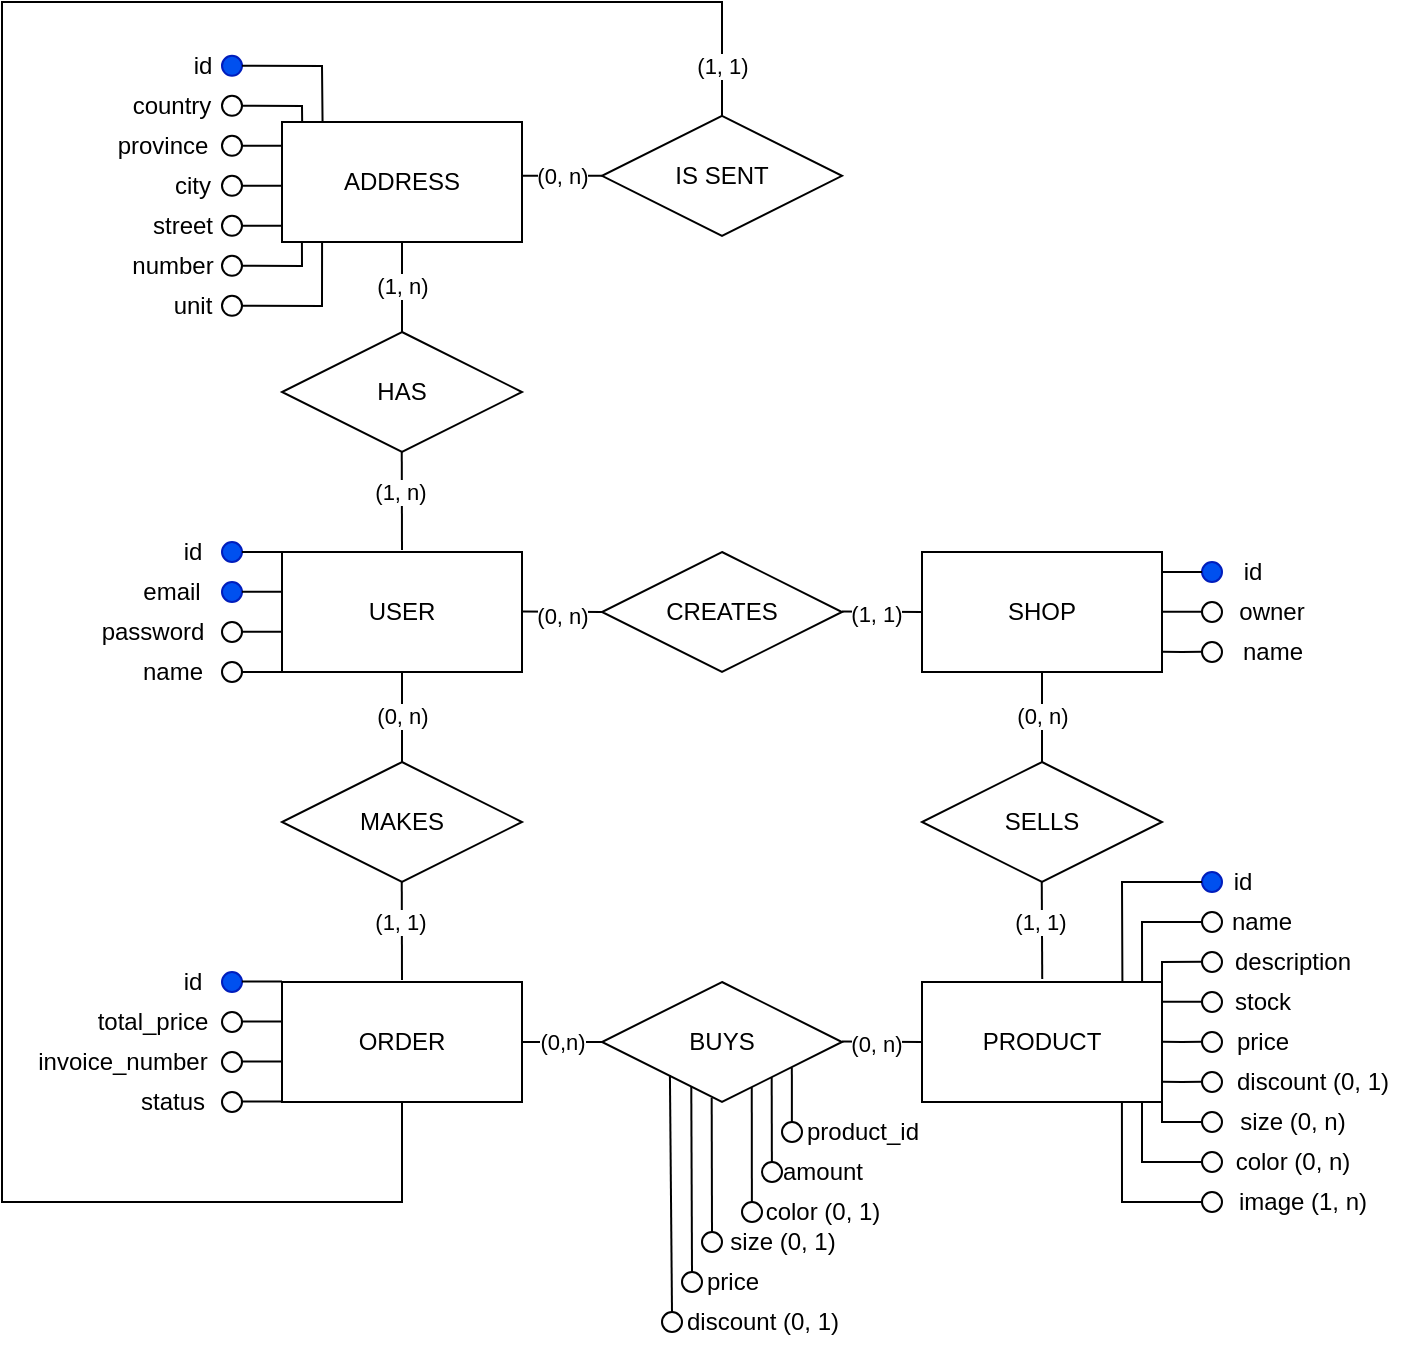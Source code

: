 <mxfile version="26.0.11">
  <diagram name="Página-1" id="6_REZfdzY3oVV9gN_PCt">
    <mxGraphModel dx="791" dy="2024" grid="1" gridSize="10" guides="1" tooltips="1" connect="1" arrows="1" fold="1" page="1" pageScale="1" pageWidth="1169" pageHeight="827" math="0" shadow="0">
      <root>
        <mxCell id="0" />
        <mxCell id="1" parent="0" />
        <mxCell id="5UwkUlyVJq9PyRfIacwS-1" value="USER" style="rounded=0;whiteSpace=wrap;html=1;" vertex="1" parent="1">
          <mxGeometry x="200" y="115" width="120" height="60" as="geometry" />
        </mxCell>
        <mxCell id="5UwkUlyVJq9PyRfIacwS-2" value="PRODUCT" style="rounded=0;whiteSpace=wrap;html=1;" vertex="1" parent="1">
          <mxGeometry x="520" y="330" width="120" height="60" as="geometry" />
        </mxCell>
        <mxCell id="5UwkUlyVJq9PyRfIacwS-3" value="SHOP" style="rounded=0;whiteSpace=wrap;html=1;" vertex="1" parent="1">
          <mxGeometry x="520" y="115" width="120" height="60" as="geometry" />
        </mxCell>
        <mxCell id="5UwkUlyVJq9PyRfIacwS-4" value="" style="ellipse;whiteSpace=wrap;html=1;aspect=fixed;fillColor=#0050ef;fontColor=#ffffff;strokeColor=#001DBC;" vertex="1" parent="1">
          <mxGeometry x="170" y="110" width="10" height="10" as="geometry" />
        </mxCell>
        <mxCell id="5UwkUlyVJq9PyRfIacwS-5" value="" style="ellipse;whiteSpace=wrap;html=1;aspect=fixed;fillColor=#0050ef;fontColor=#ffffff;strokeColor=#001DBC;" vertex="1" parent="1">
          <mxGeometry x="170" y="130" width="10" height="10" as="geometry" />
        </mxCell>
        <mxCell id="5UwkUlyVJq9PyRfIacwS-6" value="" style="ellipse;whiteSpace=wrap;html=1;aspect=fixed;" vertex="1" parent="1">
          <mxGeometry x="170" y="150" width="10" height="10" as="geometry" />
        </mxCell>
        <mxCell id="5UwkUlyVJq9PyRfIacwS-7" value="" style="ellipse;whiteSpace=wrap;html=1;aspect=fixed;" vertex="1" parent="1">
          <mxGeometry x="170" y="170" width="10" height="10" as="geometry" />
        </mxCell>
        <mxCell id="5UwkUlyVJq9PyRfIacwS-8" value="id" style="text;html=1;align=center;verticalAlign=middle;resizable=0;points=[];autosize=1;strokeColor=none;fillColor=none;" vertex="1" parent="1">
          <mxGeometry x="140" y="100" width="30" height="30" as="geometry" />
        </mxCell>
        <mxCell id="5UwkUlyVJq9PyRfIacwS-9" value="email" style="text;strokeColor=none;align=center;fillColor=none;html=1;verticalAlign=middle;whiteSpace=wrap;rounded=0;" vertex="1" parent="1">
          <mxGeometry x="115" y="120" width="60" height="30" as="geometry" />
        </mxCell>
        <mxCell id="5UwkUlyVJq9PyRfIacwS-10" value="password" style="text;html=1;align=center;verticalAlign=middle;resizable=0;points=[];autosize=1;strokeColor=none;fillColor=none;" vertex="1" parent="1">
          <mxGeometry x="100" y="140" width="70" height="30" as="geometry" />
        </mxCell>
        <mxCell id="5UwkUlyVJq9PyRfIacwS-12" value="name" style="text;html=1;align=center;verticalAlign=middle;resizable=0;points=[];autosize=1;strokeColor=none;fillColor=none;" vertex="1" parent="1">
          <mxGeometry x="120" y="160" width="50" height="30" as="geometry" />
        </mxCell>
        <mxCell id="5UwkUlyVJq9PyRfIacwS-13" value="" style="endArrow=none;html=1;rounded=0;entryX=0;entryY=0;entryDx=0;entryDy=0;exitX=1;exitY=0.5;exitDx=0;exitDy=0;" edge="1" parent="1" source="5UwkUlyVJq9PyRfIacwS-4" target="5UwkUlyVJq9PyRfIacwS-1">
          <mxGeometry width="50" height="50" relative="1" as="geometry">
            <mxPoint x="280" y="175" as="sourcePoint" />
            <mxPoint x="330" y="125" as="targetPoint" />
          </mxGeometry>
        </mxCell>
        <mxCell id="5UwkUlyVJq9PyRfIacwS-14" value="" style="endArrow=none;html=1;rounded=0;entryX=0;entryY=0;entryDx=0;entryDy=0;exitX=1;exitY=0.5;exitDx=0;exitDy=0;" edge="1" parent="1">
          <mxGeometry width="50" height="50" relative="1" as="geometry">
            <mxPoint x="180" y="134.93" as="sourcePoint" />
            <mxPoint x="200" y="134.93" as="targetPoint" />
          </mxGeometry>
        </mxCell>
        <mxCell id="5UwkUlyVJq9PyRfIacwS-15" value="" style="endArrow=none;html=1;rounded=0;entryX=0;entryY=0;entryDx=0;entryDy=0;exitX=1;exitY=0.5;exitDx=0;exitDy=0;" edge="1" parent="1">
          <mxGeometry width="50" height="50" relative="1" as="geometry">
            <mxPoint x="180" y="154.93" as="sourcePoint" />
            <mxPoint x="200" y="154.93" as="targetPoint" />
          </mxGeometry>
        </mxCell>
        <mxCell id="5UwkUlyVJq9PyRfIacwS-16" value="" style="endArrow=none;html=1;rounded=0;entryX=0;entryY=0;entryDx=0;entryDy=0;exitX=1;exitY=0.5;exitDx=0;exitDy=0;" edge="1" parent="1">
          <mxGeometry width="50" height="50" relative="1" as="geometry">
            <mxPoint x="180" y="175" as="sourcePoint" />
            <mxPoint x="200" y="175" as="targetPoint" />
          </mxGeometry>
        </mxCell>
        <mxCell id="5UwkUlyVJq9PyRfIacwS-17" value="CREATES" style="shape=rhombus;perimeter=rhombusPerimeter;whiteSpace=wrap;html=1;align=center;" vertex="1" parent="1">
          <mxGeometry x="360" y="115" width="120" height="60" as="geometry" />
        </mxCell>
        <mxCell id="5UwkUlyVJq9PyRfIacwS-18" value="" style="endArrow=none;html=1;rounded=0;entryX=0;entryY=0.5;entryDx=0;entryDy=0;exitX=1;exitY=0.5;exitDx=0;exitDy=0;" edge="1" parent="1" target="5UwkUlyVJq9PyRfIacwS-17">
          <mxGeometry width="50" height="50" relative="1" as="geometry">
            <mxPoint x="320" y="144.8" as="sourcePoint" />
            <mxPoint x="340" y="144.8" as="targetPoint" />
          </mxGeometry>
        </mxCell>
        <mxCell id="5UwkUlyVJq9PyRfIacwS-20" value="(0, n)" style="edgeLabel;html=1;align=center;verticalAlign=middle;resizable=0;points=[];" vertex="1" connectable="0" parent="5UwkUlyVJq9PyRfIacwS-18">
          <mxGeometry x="-0.03" y="-2" relative="1" as="geometry">
            <mxPoint as="offset" />
          </mxGeometry>
        </mxCell>
        <mxCell id="5UwkUlyVJq9PyRfIacwS-19" value="" style="endArrow=none;html=1;rounded=0;entryX=0;entryY=0.5;entryDx=0;entryDy=0;exitX=1;exitY=0.5;exitDx=0;exitDy=0;" edge="1" parent="1">
          <mxGeometry width="50" height="50" relative="1" as="geometry">
            <mxPoint x="480" y="144.8" as="sourcePoint" />
            <mxPoint x="520" y="145" as="targetPoint" />
          </mxGeometry>
        </mxCell>
        <mxCell id="5UwkUlyVJq9PyRfIacwS-21" value="(1, 1)" style="edgeLabel;html=1;align=center;verticalAlign=middle;resizable=0;points=[];" vertex="1" connectable="0" parent="5UwkUlyVJq9PyRfIacwS-19">
          <mxGeometry x="-0.17" y="-1" relative="1" as="geometry">
            <mxPoint as="offset" />
          </mxGeometry>
        </mxCell>
        <mxCell id="5UwkUlyVJq9PyRfIacwS-22" value="" style="ellipse;whiteSpace=wrap;html=1;aspect=fixed;fillColor=#0050ef;fontColor=#ffffff;strokeColor=#001DBC;" vertex="1" parent="1">
          <mxGeometry x="660" y="120" width="10" height="10" as="geometry" />
        </mxCell>
        <mxCell id="5UwkUlyVJq9PyRfIacwS-24" value="" style="ellipse;whiteSpace=wrap;html=1;aspect=fixed;" vertex="1" parent="1">
          <mxGeometry x="660" y="160" width="10" height="10" as="geometry" />
        </mxCell>
        <mxCell id="5UwkUlyVJq9PyRfIacwS-25" value="" style="ellipse;whiteSpace=wrap;html=1;aspect=fixed;" vertex="1" parent="1">
          <mxGeometry x="660" y="140" width="10" height="10" as="geometry" />
        </mxCell>
        <mxCell id="5UwkUlyVJq9PyRfIacwS-26" value="id" style="text;html=1;align=center;verticalAlign=middle;resizable=0;points=[];autosize=1;strokeColor=none;fillColor=none;" vertex="1" parent="1">
          <mxGeometry x="670" y="110" width="30" height="30" as="geometry" />
        </mxCell>
        <mxCell id="5UwkUlyVJq9PyRfIacwS-27" value="owner" style="text;strokeColor=none;align=center;fillColor=none;html=1;verticalAlign=middle;whiteSpace=wrap;rounded=0;" vertex="1" parent="1">
          <mxGeometry x="665" y="130" width="60" height="30" as="geometry" />
        </mxCell>
        <mxCell id="5UwkUlyVJq9PyRfIacwS-29" value="name" style="text;html=1;align=center;verticalAlign=middle;resizable=0;points=[];autosize=1;strokeColor=none;fillColor=none;" vertex="1" parent="1">
          <mxGeometry x="670" y="150" width="50" height="30" as="geometry" />
        </mxCell>
        <mxCell id="5UwkUlyVJq9PyRfIacwS-30" value="" style="endArrow=none;html=1;rounded=0;entryX=0;entryY=0;entryDx=0;entryDy=0;exitX=1;exitY=0.5;exitDx=0;exitDy=0;" edge="1" parent="1">
          <mxGeometry width="50" height="50" relative="1" as="geometry">
            <mxPoint x="640" y="125" as="sourcePoint" />
            <mxPoint x="660" y="125" as="targetPoint" />
          </mxGeometry>
        </mxCell>
        <mxCell id="5UwkUlyVJq9PyRfIacwS-31" value="" style="endArrow=none;html=1;rounded=0;entryX=0;entryY=0;entryDx=0;entryDy=0;exitX=1;exitY=0.5;exitDx=0;exitDy=0;" edge="1" parent="1">
          <mxGeometry width="50" height="50" relative="1" as="geometry">
            <mxPoint x="640" y="144.92" as="sourcePoint" />
            <mxPoint x="660" y="144.92" as="targetPoint" />
          </mxGeometry>
        </mxCell>
        <mxCell id="5UwkUlyVJq9PyRfIacwS-32" value="" style="endArrow=none;html=1;rounded=0;entryX=0;entryY=0;entryDx=0;entryDy=0;exitX=1;exitY=0.5;exitDx=0;exitDy=0;" edge="1" parent="1">
          <mxGeometry width="50" height="50" relative="1" as="geometry">
            <mxPoint x="640" y="164.92" as="sourcePoint" />
            <mxPoint x="660" y="164.92" as="targetPoint" />
            <Array as="points">
              <mxPoint x="650" y="164.99" />
            </Array>
          </mxGeometry>
        </mxCell>
        <mxCell id="5UwkUlyVJq9PyRfIacwS-34" value="SELLS" style="shape=rhombus;perimeter=rhombusPerimeter;whiteSpace=wrap;html=1;align=center;" vertex="1" parent="1">
          <mxGeometry x="520" y="220" width="120" height="60" as="geometry" />
        </mxCell>
        <mxCell id="5UwkUlyVJq9PyRfIacwS-35" value="" style="endArrow=none;html=1;rounded=0;exitX=0.5;exitY=1;exitDx=0;exitDy=0;entryX=0.5;entryY=0;entryDx=0;entryDy=0;" edge="1" parent="1" source="5UwkUlyVJq9PyRfIacwS-3" target="5UwkUlyVJq9PyRfIacwS-34">
          <mxGeometry width="50" height="50" relative="1" as="geometry">
            <mxPoint x="610" y="430" as="sourcePoint" />
            <mxPoint x="660" y="380" as="targetPoint" />
          </mxGeometry>
        </mxCell>
        <mxCell id="5UwkUlyVJq9PyRfIacwS-39" value="(0, n)" style="edgeLabel;html=1;align=center;verticalAlign=middle;resizable=0;points=[];" vertex="1" connectable="0" parent="5UwkUlyVJq9PyRfIacwS-35">
          <mxGeometry x="-0.03" relative="1" as="geometry">
            <mxPoint as="offset" />
          </mxGeometry>
        </mxCell>
        <mxCell id="5UwkUlyVJq9PyRfIacwS-37" value="" style="endArrow=none;html=1;rounded=0;exitX=0.5;exitY=1;exitDx=0;exitDy=0;entryX=0.501;entryY=-0.025;entryDx=0;entryDy=0;entryPerimeter=0;" edge="1" parent="1" target="5UwkUlyVJq9PyRfIacwS-2">
          <mxGeometry width="50" height="50" relative="1" as="geometry">
            <mxPoint x="579.88" y="280" as="sourcePoint" />
            <mxPoint x="579.88" y="325" as="targetPoint" />
          </mxGeometry>
        </mxCell>
        <mxCell id="5UwkUlyVJq9PyRfIacwS-40" value="(1, 1)" style="edgeLabel;html=1;align=center;verticalAlign=middle;resizable=0;points=[];" vertex="1" connectable="0" parent="5UwkUlyVJq9PyRfIacwS-37">
          <mxGeometry x="-0.189" y="-1" relative="1" as="geometry">
            <mxPoint as="offset" />
          </mxGeometry>
        </mxCell>
        <mxCell id="5UwkUlyVJq9PyRfIacwS-41" value="" style="ellipse;whiteSpace=wrap;html=1;aspect=fixed;fillColor=#0050ef;fontColor=#ffffff;strokeColor=#001DBC;" vertex="1" parent="1">
          <mxGeometry x="660" y="275" width="10" height="10" as="geometry" />
        </mxCell>
        <mxCell id="5UwkUlyVJq9PyRfIacwS-42" value="" style="ellipse;whiteSpace=wrap;html=1;aspect=fixed;" vertex="1" parent="1">
          <mxGeometry x="660" y="315" width="10" height="10" as="geometry" />
        </mxCell>
        <mxCell id="5UwkUlyVJq9PyRfIacwS-43" value="" style="ellipse;whiteSpace=wrap;html=1;aspect=fixed;" vertex="1" parent="1">
          <mxGeometry x="660" y="295" width="10" height="10" as="geometry" />
        </mxCell>
        <mxCell id="5UwkUlyVJq9PyRfIacwS-44" value="id" style="text;html=1;align=center;verticalAlign=middle;resizable=0;points=[];autosize=1;strokeColor=none;fillColor=none;" vertex="1" parent="1">
          <mxGeometry x="665" y="265" width="30" height="30" as="geometry" />
        </mxCell>
        <mxCell id="5UwkUlyVJq9PyRfIacwS-45" value="name" style="text;strokeColor=none;align=center;fillColor=none;html=1;verticalAlign=middle;whiteSpace=wrap;rounded=0;" vertex="1" parent="1">
          <mxGeometry x="660" y="285" width="60" height="30" as="geometry" />
        </mxCell>
        <mxCell id="5UwkUlyVJq9PyRfIacwS-46" value="description" style="text;html=1;align=center;verticalAlign=middle;resizable=0;points=[];autosize=1;strokeColor=none;fillColor=none;" vertex="1" parent="1">
          <mxGeometry x="665" y="305" width="80" height="30" as="geometry" />
        </mxCell>
        <mxCell id="5UwkUlyVJq9PyRfIacwS-49" value="" style="endArrow=none;html=1;rounded=0;entryX=0;entryY=0;entryDx=0;entryDy=0;exitX=1;exitY=0;exitDx=0;exitDy=0;" edge="1" parent="1" source="5UwkUlyVJq9PyRfIacwS-2">
          <mxGeometry width="50" height="50" relative="1" as="geometry">
            <mxPoint x="640" y="319.92" as="sourcePoint" />
            <mxPoint x="660" y="319.92" as="targetPoint" />
            <Array as="points">
              <mxPoint x="640" y="320" />
            </Array>
          </mxGeometry>
        </mxCell>
        <mxCell id="5UwkUlyVJq9PyRfIacwS-50" value="" style="ellipse;whiteSpace=wrap;html=1;aspect=fixed;" vertex="1" parent="1">
          <mxGeometry x="660" y="355" width="10" height="10" as="geometry" />
        </mxCell>
        <mxCell id="5UwkUlyVJq9PyRfIacwS-51" value="" style="ellipse;whiteSpace=wrap;html=1;aspect=fixed;" vertex="1" parent="1">
          <mxGeometry x="660" y="335" width="10" height="10" as="geometry" />
        </mxCell>
        <mxCell id="5UwkUlyVJq9PyRfIacwS-52" value="" style="endArrow=none;html=1;rounded=0;entryX=0;entryY=0;entryDx=0;entryDy=0;exitX=1;exitY=0.5;exitDx=0;exitDy=0;" edge="1" parent="1">
          <mxGeometry width="50" height="50" relative="1" as="geometry">
            <mxPoint x="640" y="339.92" as="sourcePoint" />
            <mxPoint x="660" y="339.92" as="targetPoint" />
          </mxGeometry>
        </mxCell>
        <mxCell id="5UwkUlyVJq9PyRfIacwS-53" value="" style="endArrow=none;html=1;rounded=0;entryX=0;entryY=0;entryDx=0;entryDy=0;exitX=1;exitY=0.5;exitDx=0;exitDy=0;" edge="1" parent="1">
          <mxGeometry width="50" height="50" relative="1" as="geometry">
            <mxPoint x="640" y="359.92" as="sourcePoint" />
            <mxPoint x="660" y="359.92" as="targetPoint" />
            <Array as="points">
              <mxPoint x="650" y="359.99" />
            </Array>
          </mxGeometry>
        </mxCell>
        <mxCell id="5UwkUlyVJq9PyRfIacwS-54" value="stock" style="text;html=1;align=center;verticalAlign=middle;resizable=0;points=[];autosize=1;strokeColor=none;fillColor=none;" vertex="1" parent="1">
          <mxGeometry x="665" y="325" width="50" height="30" as="geometry" />
        </mxCell>
        <mxCell id="5UwkUlyVJq9PyRfIacwS-55" value="price" style="text;html=1;align=center;verticalAlign=middle;resizable=0;points=[];autosize=1;strokeColor=none;fillColor=none;" vertex="1" parent="1">
          <mxGeometry x="665" y="345" width="50" height="30" as="geometry" />
        </mxCell>
        <mxCell id="5UwkUlyVJq9PyRfIacwS-56" value="" style="ellipse;whiteSpace=wrap;html=1;aspect=fixed;" vertex="1" parent="1">
          <mxGeometry x="660" y="375" width="10" height="10" as="geometry" />
        </mxCell>
        <mxCell id="5UwkUlyVJq9PyRfIacwS-58" value="discount (0, 1)" style="text;html=1;align=center;verticalAlign=middle;resizable=0;points=[];autosize=1;strokeColor=none;fillColor=none;" vertex="1" parent="1">
          <mxGeometry x="665" y="365" width="100" height="30" as="geometry" />
        </mxCell>
        <mxCell id="5UwkUlyVJq9PyRfIacwS-59" value="" style="ellipse;whiteSpace=wrap;html=1;aspect=fixed;" vertex="1" parent="1">
          <mxGeometry x="660" y="395" width="10" height="10" as="geometry" />
        </mxCell>
        <mxCell id="5UwkUlyVJq9PyRfIacwS-61" value="size (0, n)" style="text;html=1;align=center;verticalAlign=middle;resizable=0;points=[];autosize=1;strokeColor=none;fillColor=none;" vertex="1" parent="1">
          <mxGeometry x="665" y="385" width="80" height="30" as="geometry" />
        </mxCell>
        <mxCell id="5UwkUlyVJq9PyRfIacwS-62" value="" style="ellipse;whiteSpace=wrap;html=1;aspect=fixed;" vertex="1" parent="1">
          <mxGeometry x="660" y="415" width="10" height="10" as="geometry" />
        </mxCell>
        <mxCell id="5UwkUlyVJq9PyRfIacwS-64" value="image (1, n)" style="text;html=1;align=center;verticalAlign=middle;resizable=0;points=[];autosize=1;strokeColor=none;fillColor=none;" vertex="1" parent="1">
          <mxGeometry x="665" y="425" width="90" height="30" as="geometry" />
        </mxCell>
        <mxCell id="5UwkUlyVJq9PyRfIacwS-67" value="" style="endArrow=none;html=1;rounded=0;entryX=0;entryY=0;entryDx=0;entryDy=0;exitX=1;exitY=0.5;exitDx=0;exitDy=0;" edge="1" parent="1">
          <mxGeometry width="50" height="50" relative="1" as="geometry">
            <mxPoint x="640" y="379.9" as="sourcePoint" />
            <mxPoint x="660" y="379.9" as="targetPoint" />
            <Array as="points">
              <mxPoint x="650" y="379.97" />
            </Array>
          </mxGeometry>
        </mxCell>
        <mxCell id="5UwkUlyVJq9PyRfIacwS-72" value="ORDER" style="rounded=0;whiteSpace=wrap;html=1;" vertex="1" parent="1">
          <mxGeometry x="200" y="330" width="120" height="60" as="geometry" />
        </mxCell>
        <mxCell id="5UwkUlyVJq9PyRfIacwS-74" value="BUYS" style="shape=rhombus;perimeter=rhombusPerimeter;whiteSpace=wrap;html=1;align=center;" vertex="1" parent="1">
          <mxGeometry x="360" y="330" width="120" height="60" as="geometry" />
        </mxCell>
        <mxCell id="5UwkUlyVJq9PyRfIacwS-77" value="" style="endArrow=none;html=1;rounded=0;entryX=0;entryY=0.5;entryDx=0;entryDy=0;exitX=1;exitY=0.5;exitDx=0;exitDy=0;" edge="1" parent="1">
          <mxGeometry width="50" height="50" relative="1" as="geometry">
            <mxPoint x="480" y="359.8" as="sourcePoint" />
            <mxPoint x="520" y="360" as="targetPoint" />
          </mxGeometry>
        </mxCell>
        <mxCell id="5UwkUlyVJq9PyRfIacwS-78" value="(0, n)" style="edgeLabel;html=1;align=center;verticalAlign=middle;resizable=0;points=[];" vertex="1" connectable="0" parent="5UwkUlyVJq9PyRfIacwS-77">
          <mxGeometry x="-0.17" y="-1" relative="1" as="geometry">
            <mxPoint as="offset" />
          </mxGeometry>
        </mxCell>
        <mxCell id="5UwkUlyVJq9PyRfIacwS-84" value="MAKES" style="shape=rhombus;perimeter=rhombusPerimeter;whiteSpace=wrap;html=1;align=center;" vertex="1" parent="1">
          <mxGeometry x="200" y="220" width="120" height="60" as="geometry" />
        </mxCell>
        <mxCell id="5UwkUlyVJq9PyRfIacwS-85" value="" style="endArrow=none;html=1;rounded=0;exitX=0.5;exitY=1;exitDx=0;exitDy=0;entryX=0.5;entryY=0;entryDx=0;entryDy=0;" edge="1" parent="1" target="5UwkUlyVJq9PyRfIacwS-84">
          <mxGeometry width="50" height="50" relative="1" as="geometry">
            <mxPoint x="260" y="175" as="sourcePoint" />
            <mxPoint x="340" y="380" as="targetPoint" />
          </mxGeometry>
        </mxCell>
        <mxCell id="5UwkUlyVJq9PyRfIacwS-86" value="(0, n)" style="edgeLabel;html=1;align=center;verticalAlign=middle;resizable=0;points=[];" vertex="1" connectable="0" parent="5UwkUlyVJq9PyRfIacwS-85">
          <mxGeometry x="-0.03" relative="1" as="geometry">
            <mxPoint as="offset" />
          </mxGeometry>
        </mxCell>
        <mxCell id="5UwkUlyVJq9PyRfIacwS-87" value="" style="endArrow=none;html=1;rounded=0;exitX=0.5;exitY=1;exitDx=0;exitDy=0;entryX=0.501;entryY=-0.025;entryDx=0;entryDy=0;entryPerimeter=0;" edge="1" parent="1">
          <mxGeometry width="50" height="50" relative="1" as="geometry">
            <mxPoint x="259.88" y="280" as="sourcePoint" />
            <mxPoint x="260" y="329" as="targetPoint" />
          </mxGeometry>
        </mxCell>
        <mxCell id="5UwkUlyVJq9PyRfIacwS-88" value="(1, 1)" style="edgeLabel;html=1;align=center;verticalAlign=middle;resizable=0;points=[];" vertex="1" connectable="0" parent="5UwkUlyVJq9PyRfIacwS-87">
          <mxGeometry x="-0.189" y="-1" relative="1" as="geometry">
            <mxPoint as="offset" />
          </mxGeometry>
        </mxCell>
        <mxCell id="5UwkUlyVJq9PyRfIacwS-91" value="" style="endArrow=none;html=1;rounded=0;entryX=0;entryY=0;entryDx=0;entryDy=0;exitX=0.835;exitY=-0.008;exitDx=0;exitDy=0;exitPerimeter=0;" edge="1" parent="1" source="5UwkUlyVJq9PyRfIacwS-2">
          <mxGeometry width="50" height="50" relative="1" as="geometry">
            <mxPoint x="640" y="279.94" as="sourcePoint" />
            <mxPoint x="660" y="279.94" as="targetPoint" />
            <Array as="points">
              <mxPoint x="620" y="280" />
            </Array>
          </mxGeometry>
        </mxCell>
        <mxCell id="5UwkUlyVJq9PyRfIacwS-92" value="" style="endArrow=none;html=1;rounded=0;entryX=0;entryY=0;entryDx=0;entryDy=0;exitX=0.917;exitY=0.003;exitDx=0;exitDy=0;exitPerimeter=0;" edge="1" parent="1" source="5UwkUlyVJq9PyRfIacwS-2">
          <mxGeometry width="50" height="50" relative="1" as="geometry">
            <mxPoint x="640" y="299.94" as="sourcePoint" />
            <mxPoint x="660" y="299.94" as="targetPoint" />
            <Array as="points">
              <mxPoint x="630" y="300" />
            </Array>
          </mxGeometry>
        </mxCell>
        <mxCell id="5UwkUlyVJq9PyRfIacwS-93" value="" style="endArrow=none;html=1;rounded=0;entryX=0;entryY=0;entryDx=0;entryDy=0;exitX=1;exitY=1;exitDx=0;exitDy=0;" edge="1" parent="1" source="5UwkUlyVJq9PyRfIacwS-2">
          <mxGeometry width="50" height="50" relative="1" as="geometry">
            <mxPoint x="640" y="400" as="sourcePoint" />
            <mxPoint x="660" y="399.94" as="targetPoint" />
            <Array as="points">
              <mxPoint x="640" y="400" />
              <mxPoint x="650" y="400.01" />
            </Array>
          </mxGeometry>
        </mxCell>
        <mxCell id="5UwkUlyVJq9PyRfIacwS-94" value="" style="endArrow=none;html=1;rounded=0;entryX=0;entryY=0;entryDx=0;entryDy=0;" edge="1" parent="1">
          <mxGeometry width="50" height="50" relative="1" as="geometry">
            <mxPoint x="630" y="390" as="sourcePoint" />
            <mxPoint x="660" y="419.94" as="targetPoint" />
            <Array as="points">
              <mxPoint x="630" y="420" />
            </Array>
          </mxGeometry>
        </mxCell>
        <mxCell id="5UwkUlyVJq9PyRfIacwS-95" value="" style="ellipse;whiteSpace=wrap;html=1;aspect=fixed;" vertex="1" parent="1">
          <mxGeometry x="660" y="435" width="10" height="10" as="geometry" />
        </mxCell>
        <mxCell id="5UwkUlyVJq9PyRfIacwS-96" value="" style="endArrow=none;html=1;rounded=0;entryX=0;entryY=0;entryDx=0;entryDy=0;exitX=0.833;exitY=1.006;exitDx=0;exitDy=0;exitPerimeter=0;" edge="1" parent="1" source="5UwkUlyVJq9PyRfIacwS-2">
          <mxGeometry width="50" height="50" relative="1" as="geometry">
            <mxPoint x="620" y="440" as="sourcePoint" />
            <mxPoint x="660" y="439.94" as="targetPoint" />
            <Array as="points">
              <mxPoint x="620" y="440" />
              <mxPoint x="650" y="440.01" />
            </Array>
          </mxGeometry>
        </mxCell>
        <mxCell id="5UwkUlyVJq9PyRfIacwS-97" value="color (0, n)" style="text;html=1;align=center;verticalAlign=middle;resizable=0;points=[];autosize=1;strokeColor=none;fillColor=none;" vertex="1" parent="1">
          <mxGeometry x="665" y="405" width="80" height="30" as="geometry" />
        </mxCell>
        <mxCell id="5UwkUlyVJq9PyRfIacwS-98" value="" style="ellipse;whiteSpace=wrap;html=1;aspect=fixed;" vertex="1" parent="1">
          <mxGeometry x="450" y="400" width="10" height="10" as="geometry" />
        </mxCell>
        <mxCell id="5UwkUlyVJq9PyRfIacwS-99" value="" style="ellipse;whiteSpace=wrap;html=1;aspect=fixed;fillColor=#0050ef;fontColor=#ffffff;strokeColor=#001DBC;" vertex="1" parent="1">
          <mxGeometry x="170" y="325" width="10" height="10" as="geometry" />
        </mxCell>
        <mxCell id="5UwkUlyVJq9PyRfIacwS-100" value="id" style="text;html=1;align=center;verticalAlign=middle;resizable=0;points=[];autosize=1;strokeColor=none;fillColor=none;" vertex="1" parent="1">
          <mxGeometry x="140" y="315" width="30" height="30" as="geometry" />
        </mxCell>
        <mxCell id="5UwkUlyVJq9PyRfIacwS-102" value="product_id" style="text;html=1;align=center;verticalAlign=middle;resizable=0;points=[];autosize=1;strokeColor=none;fillColor=none;" vertex="1" parent="1">
          <mxGeometry x="450" y="390" width="80" height="30" as="geometry" />
        </mxCell>
        <mxCell id="5UwkUlyVJq9PyRfIacwS-103" value="" style="ellipse;whiteSpace=wrap;html=1;aspect=fixed;" vertex="1" parent="1">
          <mxGeometry x="440" y="420" width="10" height="10" as="geometry" />
        </mxCell>
        <mxCell id="5UwkUlyVJq9PyRfIacwS-104" value="amount" style="text;html=1;align=center;verticalAlign=middle;resizable=0;points=[];autosize=1;strokeColor=none;fillColor=none;" vertex="1" parent="1">
          <mxGeometry x="440" y="410" width="60" height="30" as="geometry" />
        </mxCell>
        <mxCell id="5UwkUlyVJq9PyRfIacwS-105" value="" style="ellipse;whiteSpace=wrap;html=1;aspect=fixed;" vertex="1" parent="1">
          <mxGeometry x="430" y="440" width="10" height="10" as="geometry" />
        </mxCell>
        <mxCell id="5UwkUlyVJq9PyRfIacwS-106" value="color (0, 1)" style="text;html=1;align=center;verticalAlign=middle;resizable=0;points=[];autosize=1;strokeColor=none;fillColor=none;" vertex="1" parent="1">
          <mxGeometry x="430" y="430" width="80" height="30" as="geometry" />
        </mxCell>
        <mxCell id="5UwkUlyVJq9PyRfIacwS-107" value="" style="ellipse;whiteSpace=wrap;html=1;aspect=fixed;" vertex="1" parent="1">
          <mxGeometry x="410" y="455" width="10" height="10" as="geometry" />
        </mxCell>
        <mxCell id="5UwkUlyVJq9PyRfIacwS-108" value="size (0, 1)" style="text;html=1;align=center;verticalAlign=middle;resizable=0;points=[];autosize=1;strokeColor=none;fillColor=none;" vertex="1" parent="1">
          <mxGeometry x="410" y="445" width="80" height="30" as="geometry" />
        </mxCell>
        <mxCell id="5UwkUlyVJq9PyRfIacwS-109" value="" style="ellipse;whiteSpace=wrap;html=1;aspect=fixed;" vertex="1" parent="1">
          <mxGeometry x="400" y="475" width="10" height="10" as="geometry" />
        </mxCell>
        <mxCell id="5UwkUlyVJq9PyRfIacwS-111" value="price" style="text;html=1;align=center;verticalAlign=middle;resizable=0;points=[];autosize=1;strokeColor=none;fillColor=none;" vertex="1" parent="1">
          <mxGeometry x="400" y="465" width="50" height="30" as="geometry" />
        </mxCell>
        <mxCell id="5UwkUlyVJq9PyRfIacwS-112" value="" style="ellipse;whiteSpace=wrap;html=1;aspect=fixed;" vertex="1" parent="1">
          <mxGeometry x="390" y="495" width="10" height="10" as="geometry" />
        </mxCell>
        <mxCell id="5UwkUlyVJq9PyRfIacwS-113" value="discount (0, 1)" style="text;html=1;align=center;verticalAlign=middle;resizable=0;points=[];autosize=1;strokeColor=none;fillColor=none;" vertex="1" parent="1">
          <mxGeometry x="390" y="485" width="100" height="30" as="geometry" />
        </mxCell>
        <mxCell id="5UwkUlyVJq9PyRfIacwS-116" value="" style="ellipse;whiteSpace=wrap;html=1;aspect=fixed;" vertex="1" parent="1">
          <mxGeometry x="170" y="345" width="10" height="10" as="geometry" />
        </mxCell>
        <mxCell id="5UwkUlyVJq9PyRfIacwS-117" value="total_price" style="text;html=1;align=center;verticalAlign=middle;resizable=0;points=[];autosize=1;strokeColor=none;fillColor=none;" vertex="1" parent="1">
          <mxGeometry x="95" y="335" width="80" height="30" as="geometry" />
        </mxCell>
        <mxCell id="5UwkUlyVJq9PyRfIacwS-118" value="" style="ellipse;whiteSpace=wrap;html=1;aspect=fixed;" vertex="1" parent="1">
          <mxGeometry x="170" y="365" width="10" height="10" as="geometry" />
        </mxCell>
        <mxCell id="5UwkUlyVJq9PyRfIacwS-119" value="invoice_number" style="text;html=1;align=center;verticalAlign=middle;resizable=0;points=[];autosize=1;strokeColor=none;fillColor=none;" vertex="1" parent="1">
          <mxGeometry x="65" y="355" width="110" height="30" as="geometry" />
        </mxCell>
        <mxCell id="5UwkUlyVJq9PyRfIacwS-120" value="" style="endArrow=none;html=1;rounded=0;entryX=0;entryY=0;entryDx=0;entryDy=0;exitX=1;exitY=0.5;exitDx=0;exitDy=0;" edge="1" parent="1">
          <mxGeometry width="50" height="50" relative="1" as="geometry">
            <mxPoint x="180" y="329.79" as="sourcePoint" />
            <mxPoint x="200" y="329.79" as="targetPoint" />
          </mxGeometry>
        </mxCell>
        <mxCell id="5UwkUlyVJq9PyRfIacwS-121" value="" style="endArrow=none;html=1;rounded=0;entryX=0;entryY=0;entryDx=0;entryDy=0;exitX=1;exitY=0.5;exitDx=0;exitDy=0;" edge="1" parent="1">
          <mxGeometry width="50" height="50" relative="1" as="geometry">
            <mxPoint x="180" y="349.79" as="sourcePoint" />
            <mxPoint x="200" y="349.79" as="targetPoint" />
          </mxGeometry>
        </mxCell>
        <mxCell id="5UwkUlyVJq9PyRfIacwS-122" value="" style="endArrow=none;html=1;rounded=0;entryX=0;entryY=0;entryDx=0;entryDy=0;exitX=1;exitY=0.5;exitDx=0;exitDy=0;" edge="1" parent="1">
          <mxGeometry width="50" height="50" relative="1" as="geometry">
            <mxPoint x="180" y="369.79" as="sourcePoint" />
            <mxPoint x="200" y="369.79" as="targetPoint" />
          </mxGeometry>
        </mxCell>
        <mxCell id="5UwkUlyVJq9PyRfIacwS-123" value="" style="ellipse;whiteSpace=wrap;html=1;aspect=fixed;" vertex="1" parent="1">
          <mxGeometry x="170" y="385" width="10" height="10" as="geometry" />
        </mxCell>
        <mxCell id="5UwkUlyVJq9PyRfIacwS-124" value="status" style="text;html=1;align=center;verticalAlign=middle;resizable=0;points=[];autosize=1;strokeColor=none;fillColor=none;" vertex="1" parent="1">
          <mxGeometry x="115" y="375" width="60" height="30" as="geometry" />
        </mxCell>
        <mxCell id="5UwkUlyVJq9PyRfIacwS-125" value="" style="endArrow=none;html=1;rounded=0;entryX=0;entryY=0;entryDx=0;entryDy=0;exitX=1;exitY=0.5;exitDx=0;exitDy=0;" edge="1" parent="1">
          <mxGeometry width="50" height="50" relative="1" as="geometry">
            <mxPoint x="180" y="389.79" as="sourcePoint" />
            <mxPoint x="200" y="389.79" as="targetPoint" />
          </mxGeometry>
        </mxCell>
        <mxCell id="5UwkUlyVJq9PyRfIacwS-126" value="" style="endArrow=none;html=1;rounded=0;entryX=0.5;entryY=0;entryDx=0;entryDy=0;exitX=0.283;exitY=0.775;exitDx=0;exitDy=0;exitPerimeter=0;" edge="1" parent="1" source="5UwkUlyVJq9PyRfIacwS-74" target="5UwkUlyVJq9PyRfIacwS-112">
          <mxGeometry width="50" height="50" relative="1" as="geometry">
            <mxPoint x="395" y="380" as="sourcePoint" />
            <mxPoint x="360" y="490" as="targetPoint" />
          </mxGeometry>
        </mxCell>
        <mxCell id="5UwkUlyVJq9PyRfIacwS-127" value="" style="endArrow=none;html=1;rounded=0;entryX=0.5;entryY=0;entryDx=0;entryDy=0;exitX=0.372;exitY=0.872;exitDx=0;exitDy=0;exitPerimeter=0;" edge="1" parent="1" source="5UwkUlyVJq9PyRfIacwS-74" target="5UwkUlyVJq9PyRfIacwS-109">
          <mxGeometry width="50" height="50" relative="1" as="geometry">
            <mxPoint x="404.5" y="357" as="sourcePoint" />
            <mxPoint x="405.5" y="475" as="targetPoint" />
          </mxGeometry>
        </mxCell>
        <mxCell id="5UwkUlyVJq9PyRfIacwS-128" value="" style="endArrow=none;html=1;rounded=0;entryX=0.5;entryY=0;entryDx=0;entryDy=0;exitX=0.457;exitY=0.965;exitDx=0;exitDy=0;exitPerimeter=0;" edge="1" parent="1" source="5UwkUlyVJq9PyRfIacwS-74">
          <mxGeometry width="50" height="50" relative="1" as="geometry">
            <mxPoint x="415" y="390" as="sourcePoint" />
            <mxPoint x="415" y="455" as="targetPoint" />
          </mxGeometry>
        </mxCell>
        <mxCell id="5UwkUlyVJq9PyRfIacwS-129" value="" style="endArrow=none;html=1;rounded=0;entryX=0.5;entryY=0;entryDx=0;entryDy=0;exitX=0.624;exitY=0.878;exitDx=0;exitDy=0;exitPerimeter=0;" edge="1" parent="1" source="5UwkUlyVJq9PyRfIacwS-74">
          <mxGeometry width="50" height="50" relative="1" as="geometry">
            <mxPoint x="434.94" y="347" as="sourcePoint" />
            <mxPoint x="434.94" y="440" as="targetPoint" />
          </mxGeometry>
        </mxCell>
        <mxCell id="5UwkUlyVJq9PyRfIacwS-130" value="" style="endArrow=none;html=1;rounded=0;entryX=0.5;entryY=0;entryDx=0;entryDy=0;exitX=0.707;exitY=0.794;exitDx=0;exitDy=0;exitPerimeter=0;" edge="1" parent="1" source="5UwkUlyVJq9PyRfIacwS-74">
          <mxGeometry width="50" height="50" relative="1" as="geometry">
            <mxPoint x="444.94" y="327" as="sourcePoint" />
            <mxPoint x="444.94" y="420" as="targetPoint" />
          </mxGeometry>
        </mxCell>
        <mxCell id="5UwkUlyVJq9PyRfIacwS-131" value="" style="endArrow=none;html=1;rounded=0;entryX=0.5;entryY=0;entryDx=0;entryDy=0;exitX=0.791;exitY=0.712;exitDx=0;exitDy=0;exitPerimeter=0;" edge="1" parent="1" source="5UwkUlyVJq9PyRfIacwS-74">
          <mxGeometry width="50" height="50" relative="1" as="geometry">
            <mxPoint x="455" y="370" as="sourcePoint" />
            <mxPoint x="454.94" y="400" as="targetPoint" />
          </mxGeometry>
        </mxCell>
        <mxCell id="5UwkUlyVJq9PyRfIacwS-164" value="ADDRESS" style="rounded=0;whiteSpace=wrap;html=1;" vertex="1" parent="1">
          <mxGeometry x="200" y="-100" width="120" height="60" as="geometry" />
        </mxCell>
        <mxCell id="5UwkUlyVJq9PyRfIacwS-168" value="HAS" style="shape=rhombus;perimeter=rhombusPerimeter;whiteSpace=wrap;html=1;align=center;" vertex="1" parent="1">
          <mxGeometry x="200" y="5" width="120" height="60" as="geometry" />
        </mxCell>
        <mxCell id="5UwkUlyVJq9PyRfIacwS-169" value="" style="endArrow=none;html=1;rounded=0;exitX=0.5;exitY=1;exitDx=0;exitDy=0;entryX=0.5;entryY=0;entryDx=0;entryDy=0;" edge="1" parent="1" target="5UwkUlyVJq9PyRfIacwS-168">
          <mxGeometry width="50" height="50" relative="1" as="geometry">
            <mxPoint x="260" y="-40" as="sourcePoint" />
            <mxPoint x="340" y="165" as="targetPoint" />
          </mxGeometry>
        </mxCell>
        <mxCell id="5UwkUlyVJq9PyRfIacwS-170" value="(1, n)" style="edgeLabel;html=1;align=center;verticalAlign=middle;resizable=0;points=[];" vertex="1" connectable="0" parent="5UwkUlyVJq9PyRfIacwS-169">
          <mxGeometry x="-0.03" relative="1" as="geometry">
            <mxPoint as="offset" />
          </mxGeometry>
        </mxCell>
        <mxCell id="5UwkUlyVJq9PyRfIacwS-171" value="" style="endArrow=none;html=1;rounded=0;exitX=0.5;exitY=1;exitDx=0;exitDy=0;entryX=0.501;entryY=-0.025;entryDx=0;entryDy=0;entryPerimeter=0;" edge="1" parent="1">
          <mxGeometry width="50" height="50" relative="1" as="geometry">
            <mxPoint x="259.88" y="65" as="sourcePoint" />
            <mxPoint x="260" y="114" as="targetPoint" />
          </mxGeometry>
        </mxCell>
        <mxCell id="5UwkUlyVJq9PyRfIacwS-172" value="(1, n)" style="edgeLabel;html=1;align=center;verticalAlign=middle;resizable=0;points=[];" vertex="1" connectable="0" parent="5UwkUlyVJq9PyRfIacwS-171">
          <mxGeometry x="-0.189" y="-1" relative="1" as="geometry">
            <mxPoint as="offset" />
          </mxGeometry>
        </mxCell>
        <mxCell id="5UwkUlyVJq9PyRfIacwS-173" value="" style="ellipse;whiteSpace=wrap;html=1;aspect=fixed;fillColor=#0050ef;fontColor=#ffffff;strokeColor=#001DBC;" vertex="1" parent="1">
          <mxGeometry x="170" y="-133.1" width="10" height="10" as="geometry" />
        </mxCell>
        <mxCell id="5UwkUlyVJq9PyRfIacwS-174" value="" style="ellipse;whiteSpace=wrap;html=1;aspect=fixed;" vertex="1" parent="1">
          <mxGeometry x="170" y="-113.1" width="10" height="10" as="geometry" />
        </mxCell>
        <mxCell id="5UwkUlyVJq9PyRfIacwS-175" value="" style="ellipse;whiteSpace=wrap;html=1;aspect=fixed;" vertex="1" parent="1">
          <mxGeometry x="170" y="-93.1" width="10" height="10" as="geometry" />
        </mxCell>
        <mxCell id="5UwkUlyVJq9PyRfIacwS-176" value="" style="ellipse;whiteSpace=wrap;html=1;aspect=fixed;" vertex="1" parent="1">
          <mxGeometry x="170" y="-73.1" width="10" height="10" as="geometry" />
        </mxCell>
        <mxCell id="5UwkUlyVJq9PyRfIacwS-177" value="id" style="text;html=1;align=center;verticalAlign=middle;resizable=0;points=[];autosize=1;strokeColor=none;fillColor=none;" vertex="1" parent="1">
          <mxGeometry x="145" y="-143.1" width="30" height="30" as="geometry" />
        </mxCell>
        <mxCell id="5UwkUlyVJq9PyRfIacwS-178" value="country" style="text;strokeColor=none;align=center;fillColor=none;html=1;verticalAlign=middle;whiteSpace=wrap;rounded=0;" vertex="1" parent="1">
          <mxGeometry x="115" y="-123.1" width="60" height="30" as="geometry" />
        </mxCell>
        <mxCell id="5UwkUlyVJq9PyRfIacwS-179" value="province" style="text;html=1;align=center;verticalAlign=middle;resizable=0;points=[];autosize=1;strokeColor=none;fillColor=none;" vertex="1" parent="1">
          <mxGeometry x="105" y="-103.1" width="70" height="30" as="geometry" />
        </mxCell>
        <mxCell id="5UwkUlyVJq9PyRfIacwS-180" value="city" style="text;html=1;align=center;verticalAlign=middle;resizable=0;points=[];autosize=1;strokeColor=none;fillColor=none;" vertex="1" parent="1">
          <mxGeometry x="135" y="-83.1" width="40" height="30" as="geometry" />
        </mxCell>
        <mxCell id="5UwkUlyVJq9PyRfIacwS-181" value="" style="endArrow=none;html=1;rounded=0;entryX=0.169;entryY=-0.001;entryDx=0;entryDy=0;exitX=1;exitY=0.5;exitDx=0;exitDy=0;entryPerimeter=0;" edge="1" parent="1" source="5UwkUlyVJq9PyRfIacwS-173" target="5UwkUlyVJq9PyRfIacwS-164">
          <mxGeometry width="50" height="50" relative="1" as="geometry">
            <mxPoint x="280" y="-68.1" as="sourcePoint" />
            <mxPoint x="200" y="-128.1" as="targetPoint" />
            <Array as="points">
              <mxPoint x="220" y="-128" />
            </Array>
          </mxGeometry>
        </mxCell>
        <mxCell id="5UwkUlyVJq9PyRfIacwS-182" value="" style="endArrow=none;html=1;rounded=0;entryX=0.084;entryY=-0.003;entryDx=0;entryDy=0;exitX=1;exitY=0.5;exitDx=0;exitDy=0;entryPerimeter=0;" edge="1" parent="1" target="5UwkUlyVJq9PyRfIacwS-164">
          <mxGeometry width="50" height="50" relative="1" as="geometry">
            <mxPoint x="180" y="-108.17" as="sourcePoint" />
            <mxPoint x="200" y="-108.17" as="targetPoint" />
            <Array as="points">
              <mxPoint x="210" y="-108" />
            </Array>
          </mxGeometry>
        </mxCell>
        <mxCell id="5UwkUlyVJq9PyRfIacwS-183" value="" style="endArrow=none;html=1;rounded=0;entryX=0;entryY=0;entryDx=0;entryDy=0;exitX=1;exitY=0.5;exitDx=0;exitDy=0;" edge="1" parent="1">
          <mxGeometry width="50" height="50" relative="1" as="geometry">
            <mxPoint x="180" y="-88.17" as="sourcePoint" />
            <mxPoint x="200" y="-88.17" as="targetPoint" />
          </mxGeometry>
        </mxCell>
        <mxCell id="5UwkUlyVJq9PyRfIacwS-184" value="" style="endArrow=none;html=1;rounded=0;entryX=0;entryY=0;entryDx=0;entryDy=0;exitX=1;exitY=0.5;exitDx=0;exitDy=0;" edge="1" parent="1">
          <mxGeometry width="50" height="50" relative="1" as="geometry">
            <mxPoint x="180" y="-68.1" as="sourcePoint" />
            <mxPoint x="200" y="-68.1" as="targetPoint" />
          </mxGeometry>
        </mxCell>
        <mxCell id="5UwkUlyVJq9PyRfIacwS-186" value="" style="ellipse;whiteSpace=wrap;html=1;aspect=fixed;" vertex="1" parent="1">
          <mxGeometry x="170" y="-53.1" width="10" height="10" as="geometry" />
        </mxCell>
        <mxCell id="5UwkUlyVJq9PyRfIacwS-187" value="street" style="text;html=1;align=center;verticalAlign=middle;resizable=0;points=[];autosize=1;strokeColor=none;fillColor=none;" vertex="1" parent="1">
          <mxGeometry x="125" y="-63.1" width="50" height="30" as="geometry" />
        </mxCell>
        <mxCell id="5UwkUlyVJq9PyRfIacwS-188" value="" style="endArrow=none;html=1;rounded=0;entryX=0;entryY=0;entryDx=0;entryDy=0;exitX=1;exitY=0.5;exitDx=0;exitDy=0;" edge="1" parent="1">
          <mxGeometry width="50" height="50" relative="1" as="geometry">
            <mxPoint x="180" y="-48.1" as="sourcePoint" />
            <mxPoint x="200" y="-48.1" as="targetPoint" />
          </mxGeometry>
        </mxCell>
        <mxCell id="5UwkUlyVJq9PyRfIacwS-189" value="" style="ellipse;whiteSpace=wrap;html=1;aspect=fixed;" vertex="1" parent="1">
          <mxGeometry x="170" y="-33.1" width="10" height="10" as="geometry" />
        </mxCell>
        <mxCell id="5UwkUlyVJq9PyRfIacwS-190" value="number" style="text;html=1;align=center;verticalAlign=middle;resizable=0;points=[];autosize=1;strokeColor=none;fillColor=none;" vertex="1" parent="1">
          <mxGeometry x="115" y="-43.1" width="60" height="30" as="geometry" />
        </mxCell>
        <mxCell id="5UwkUlyVJq9PyRfIacwS-191" value="" style="endArrow=none;html=1;rounded=0;entryX=0.083;entryY=1.007;entryDx=0;entryDy=0;exitX=1;exitY=0.5;exitDx=0;exitDy=0;entryPerimeter=0;" edge="1" parent="1" target="5UwkUlyVJq9PyRfIacwS-164">
          <mxGeometry width="50" height="50" relative="1" as="geometry">
            <mxPoint x="180" y="-28.1" as="sourcePoint" />
            <mxPoint x="200" y="-28.1" as="targetPoint" />
            <Array as="points">
              <mxPoint x="210" y="-28" />
            </Array>
          </mxGeometry>
        </mxCell>
        <mxCell id="5UwkUlyVJq9PyRfIacwS-193" value="" style="ellipse;whiteSpace=wrap;html=1;aspect=fixed;" vertex="1" parent="1">
          <mxGeometry x="170" y="-13.1" width="10" height="10" as="geometry" />
        </mxCell>
        <mxCell id="5UwkUlyVJq9PyRfIacwS-194" value="unit" style="text;html=1;align=center;verticalAlign=middle;resizable=0;points=[];autosize=1;strokeColor=none;fillColor=none;" vertex="1" parent="1">
          <mxGeometry x="135" y="-23.1" width="40" height="30" as="geometry" />
        </mxCell>
        <mxCell id="5UwkUlyVJq9PyRfIacwS-195" value="" style="endArrow=none;html=1;rounded=0;exitX=1;exitY=0.5;exitDx=0;exitDy=0;entryX=0.167;entryY=0.997;entryDx=0;entryDy=0;entryPerimeter=0;" edge="1" parent="1" target="5UwkUlyVJq9PyRfIacwS-164">
          <mxGeometry width="50" height="50" relative="1" as="geometry">
            <mxPoint x="180" y="-8.1" as="sourcePoint" />
            <mxPoint x="220" y="-8" as="targetPoint" />
            <Array as="points">
              <mxPoint x="220" y="-8" />
            </Array>
          </mxGeometry>
        </mxCell>
        <mxCell id="5UwkUlyVJq9PyRfIacwS-197" value="IS SENT" style="shape=rhombus;perimeter=rhombusPerimeter;whiteSpace=wrap;html=1;align=center;" vertex="1" parent="1">
          <mxGeometry x="360" y="-103.1" width="120" height="60" as="geometry" />
        </mxCell>
        <mxCell id="5UwkUlyVJq9PyRfIacwS-198" value="" style="endArrow=none;html=1;rounded=0;entryX=0;entryY=0.5;entryDx=0;entryDy=0;" edge="1" parent="1" target="5UwkUlyVJq9PyRfIacwS-197">
          <mxGeometry width="50" height="50" relative="1" as="geometry">
            <mxPoint x="320" y="-73.1" as="sourcePoint" />
            <mxPoint x="370" y="-123.1" as="targetPoint" />
          </mxGeometry>
        </mxCell>
        <mxCell id="5UwkUlyVJq9PyRfIacwS-201" value="(0, n)" style="edgeLabel;html=1;align=center;verticalAlign=middle;resizable=0;points=[];" vertex="1" connectable="0" parent="5UwkUlyVJq9PyRfIacwS-198">
          <mxGeometry x="-0.354" relative="1" as="geometry">
            <mxPoint x="7" as="offset" />
          </mxGeometry>
        </mxCell>
        <mxCell id="5UwkUlyVJq9PyRfIacwS-199" value="" style="endArrow=none;html=1;rounded=0;entryX=0.5;entryY=1;entryDx=0;entryDy=0;" edge="1" parent="1" target="5UwkUlyVJq9PyRfIacwS-72">
          <mxGeometry width="50" height="50" relative="1" as="geometry">
            <mxPoint x="420" y="-103.1" as="sourcePoint" />
            <mxPoint x="470" y="-153.1" as="targetPoint" />
            <Array as="points">
              <mxPoint x="420" y="-160" />
              <mxPoint x="60" y="-160" />
              <mxPoint x="60" y="440" />
              <mxPoint x="260" y="440" />
            </Array>
          </mxGeometry>
        </mxCell>
        <mxCell id="5UwkUlyVJq9PyRfIacwS-200" value="(1, 1)" style="edgeLabel;html=1;align=center;verticalAlign=middle;resizable=0;points=[];" vertex="1" connectable="0" parent="5UwkUlyVJq9PyRfIacwS-199">
          <mxGeometry x="0.791" y="-2" relative="1" as="geometry">
            <mxPoint x="242" y="-570" as="offset" />
          </mxGeometry>
        </mxCell>
        <mxCell id="5UwkUlyVJq9PyRfIacwS-203" value="" style="endArrow=none;html=1;rounded=0;entryX=0;entryY=0.5;entryDx=0;entryDy=0;exitX=1;exitY=0.5;exitDx=0;exitDy=0;" edge="1" parent="1" source="5UwkUlyVJq9PyRfIacwS-72" target="5UwkUlyVJq9PyRfIacwS-74">
          <mxGeometry width="50" height="50" relative="1" as="geometry">
            <mxPoint x="320" y="365" as="sourcePoint" />
            <mxPoint x="370" y="315" as="targetPoint" />
          </mxGeometry>
        </mxCell>
        <mxCell id="5UwkUlyVJq9PyRfIacwS-204" value="(0,n)" style="edgeLabel;html=1;align=center;verticalAlign=middle;resizable=0;points=[];" vertex="1" connectable="0" parent="5UwkUlyVJq9PyRfIacwS-203">
          <mxGeometry x="-0.022" relative="1" as="geometry">
            <mxPoint as="offset" />
          </mxGeometry>
        </mxCell>
      </root>
    </mxGraphModel>
  </diagram>
</mxfile>
